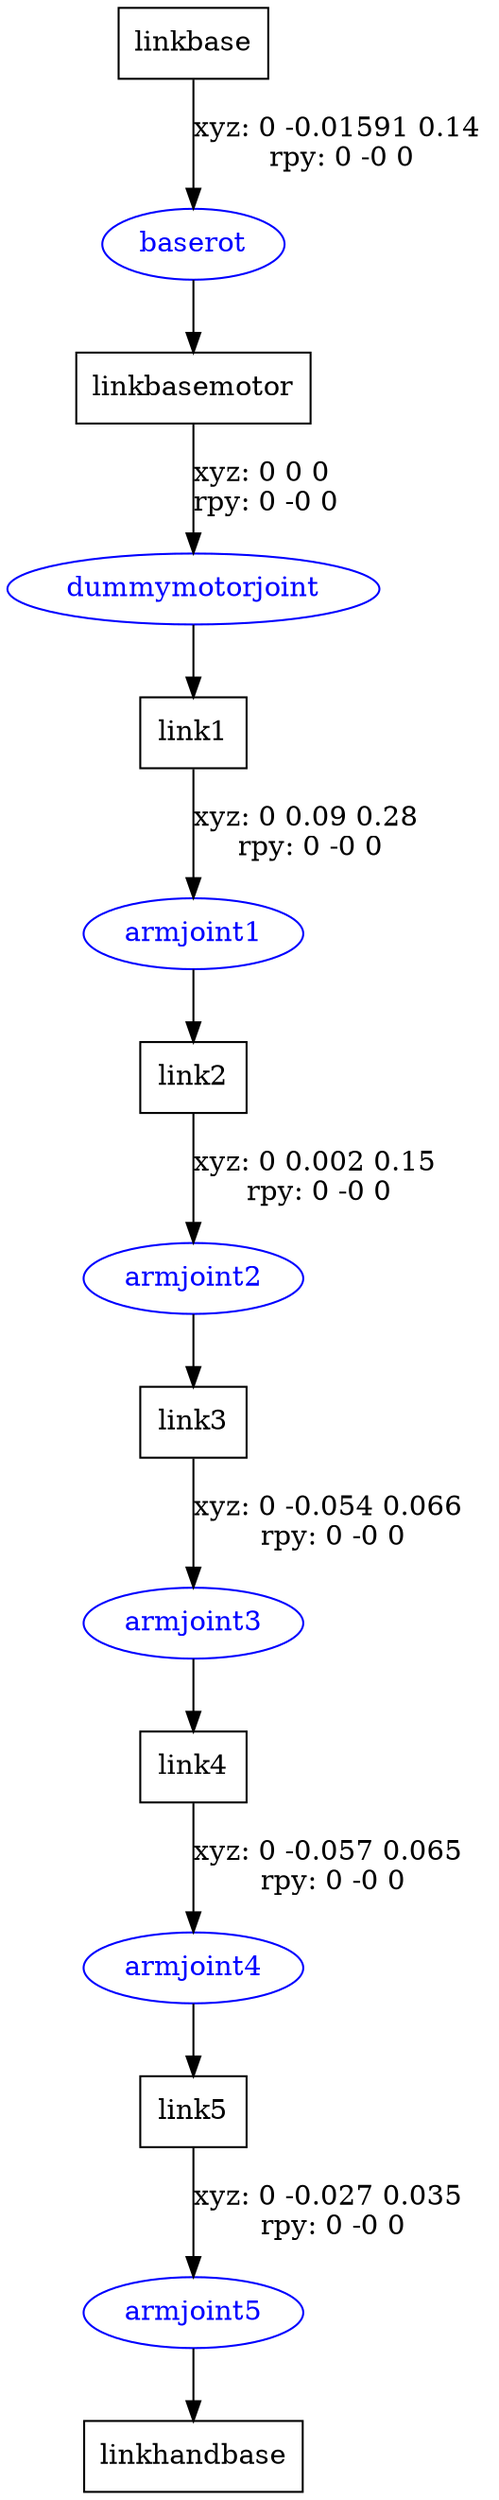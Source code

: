 digraph G {
node [shape=box];
"linkbase" [label="linkbase"];
"linkbasemotor" [label="linkbasemotor"];
"link1" [label="link1"];
"link2" [label="link2"];
"link3" [label="link3"];
"link4" [label="link4"];
"link5" [label="link5"];
"linkhandbase" [label="linkhandbase"];
node [shape=ellipse, color=blue, fontcolor=blue];
"linkbase" -> "baserot" [label="xyz: 0 -0.01591 0.14 \nrpy: 0 -0 0"]
"baserot" -> "linkbasemotor"
"linkbasemotor" -> "dummymotorjoint" [label="xyz: 0 0 0 \nrpy: 0 -0 0"]
"dummymotorjoint" -> "link1"
"link1" -> "armjoint1" [label="xyz: 0 0.09 0.28 \nrpy: 0 -0 0"]
"armjoint1" -> "link2"
"link2" -> "armjoint2" [label="xyz: 0 0.002 0.15 \nrpy: 0 -0 0"]
"armjoint2" -> "link3"
"link3" -> "armjoint3" [label="xyz: 0 -0.054 0.066 \nrpy: 0 -0 0"]
"armjoint3" -> "link4"
"link4" -> "armjoint4" [label="xyz: 0 -0.057 0.065 \nrpy: 0 -0 0"]
"armjoint4" -> "link5"
"link5" -> "armjoint5" [label="xyz: 0 -0.027 0.035 \nrpy: 0 -0 0"]
"armjoint5" -> "linkhandbase"
}
